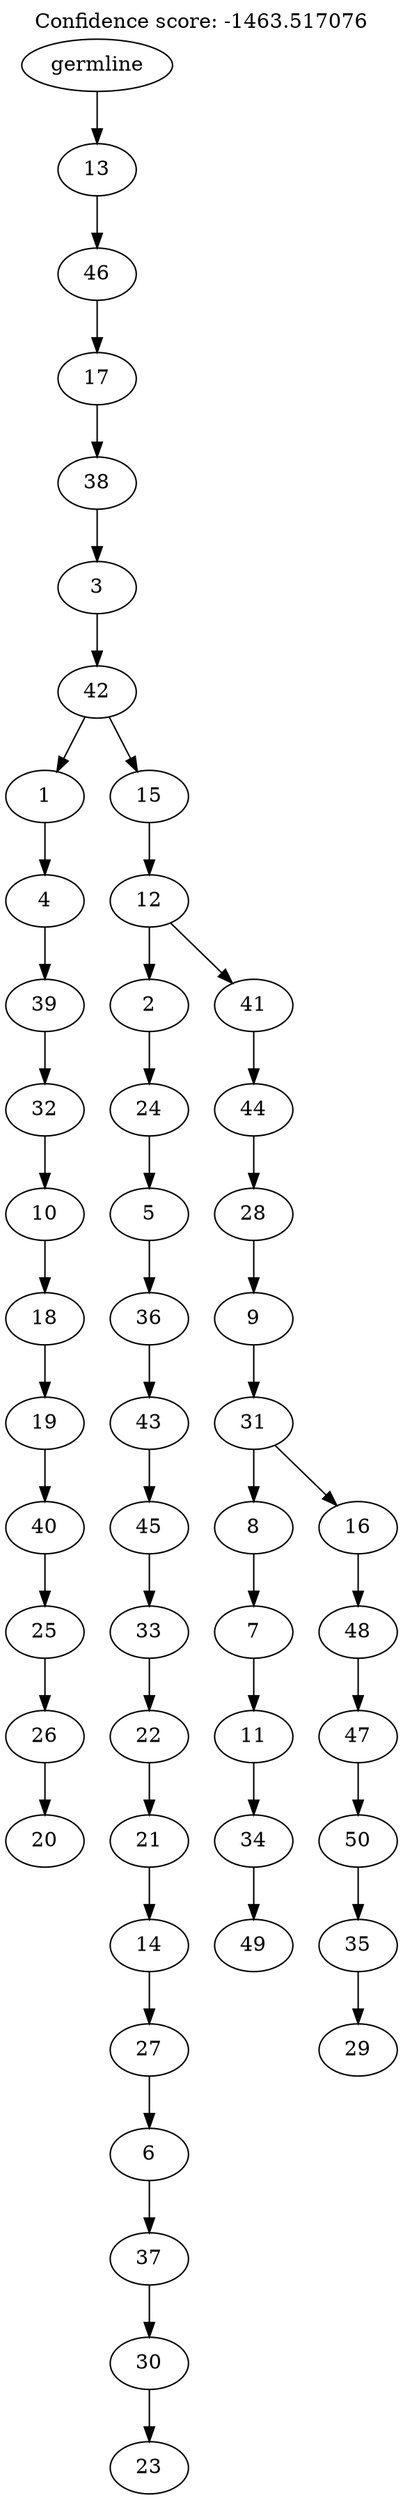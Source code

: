 digraph g {
	"49" -> "50";
	"50" [label="20"];
	"48" -> "49";
	"49" [label="26"];
	"47" -> "48";
	"48" [label="25"];
	"46" -> "47";
	"47" [label="40"];
	"45" -> "46";
	"46" [label="19"];
	"44" -> "45";
	"45" [label="18"];
	"43" -> "44";
	"44" [label="10"];
	"42" -> "43";
	"43" [label="32"];
	"41" -> "42";
	"42" [label="39"];
	"40" -> "41";
	"41" [label="4"];
	"38" -> "39";
	"39" [label="23"];
	"37" -> "38";
	"38" [label="30"];
	"36" -> "37";
	"37" [label="37"];
	"35" -> "36";
	"36" [label="6"];
	"34" -> "35";
	"35" [label="27"];
	"33" -> "34";
	"34" [label="14"];
	"32" -> "33";
	"33" [label="21"];
	"31" -> "32";
	"32" [label="22"];
	"30" -> "31";
	"31" [label="33"];
	"29" -> "30";
	"30" [label="45"];
	"28" -> "29";
	"29" [label="43"];
	"27" -> "28";
	"28" [label="36"];
	"26" -> "27";
	"27" [label="5"];
	"25" -> "26";
	"26" [label="24"];
	"23" -> "24";
	"24" [label="49"];
	"22" -> "23";
	"23" [label="34"];
	"21" -> "22";
	"22" [label="11"];
	"20" -> "21";
	"21" [label="7"];
	"18" -> "19";
	"19" [label="29"];
	"17" -> "18";
	"18" [label="35"];
	"16" -> "17";
	"17" [label="50"];
	"15" -> "16";
	"16" [label="47"];
	"14" -> "15";
	"15" [label="48"];
	"13" -> "14";
	"14" [label="16"];
	"13" -> "20";
	"20" [label="8"];
	"12" -> "13";
	"13" [label="31"];
	"11" -> "12";
	"12" [label="9"];
	"10" -> "11";
	"11" [label="28"];
	"9" -> "10";
	"10" [label="44"];
	"8" -> "9";
	"9" [label="41"];
	"8" -> "25";
	"25" [label="2"];
	"7" -> "8";
	"8" [label="12"];
	"6" -> "7";
	"7" [label="15"];
	"6" -> "40";
	"40" [label="1"];
	"5" -> "6";
	"6" [label="42"];
	"4" -> "5";
	"5" [label="3"];
	"3" -> "4";
	"4" [label="38"];
	"2" -> "3";
	"3" [label="17"];
	"1" -> "2";
	"2" [label="46"];
	"0" -> "1";
	"1" [label="13"];
	"0" [label="germline"];
	labelloc="t";
	label="Confidence score: -1463.517076";
}
